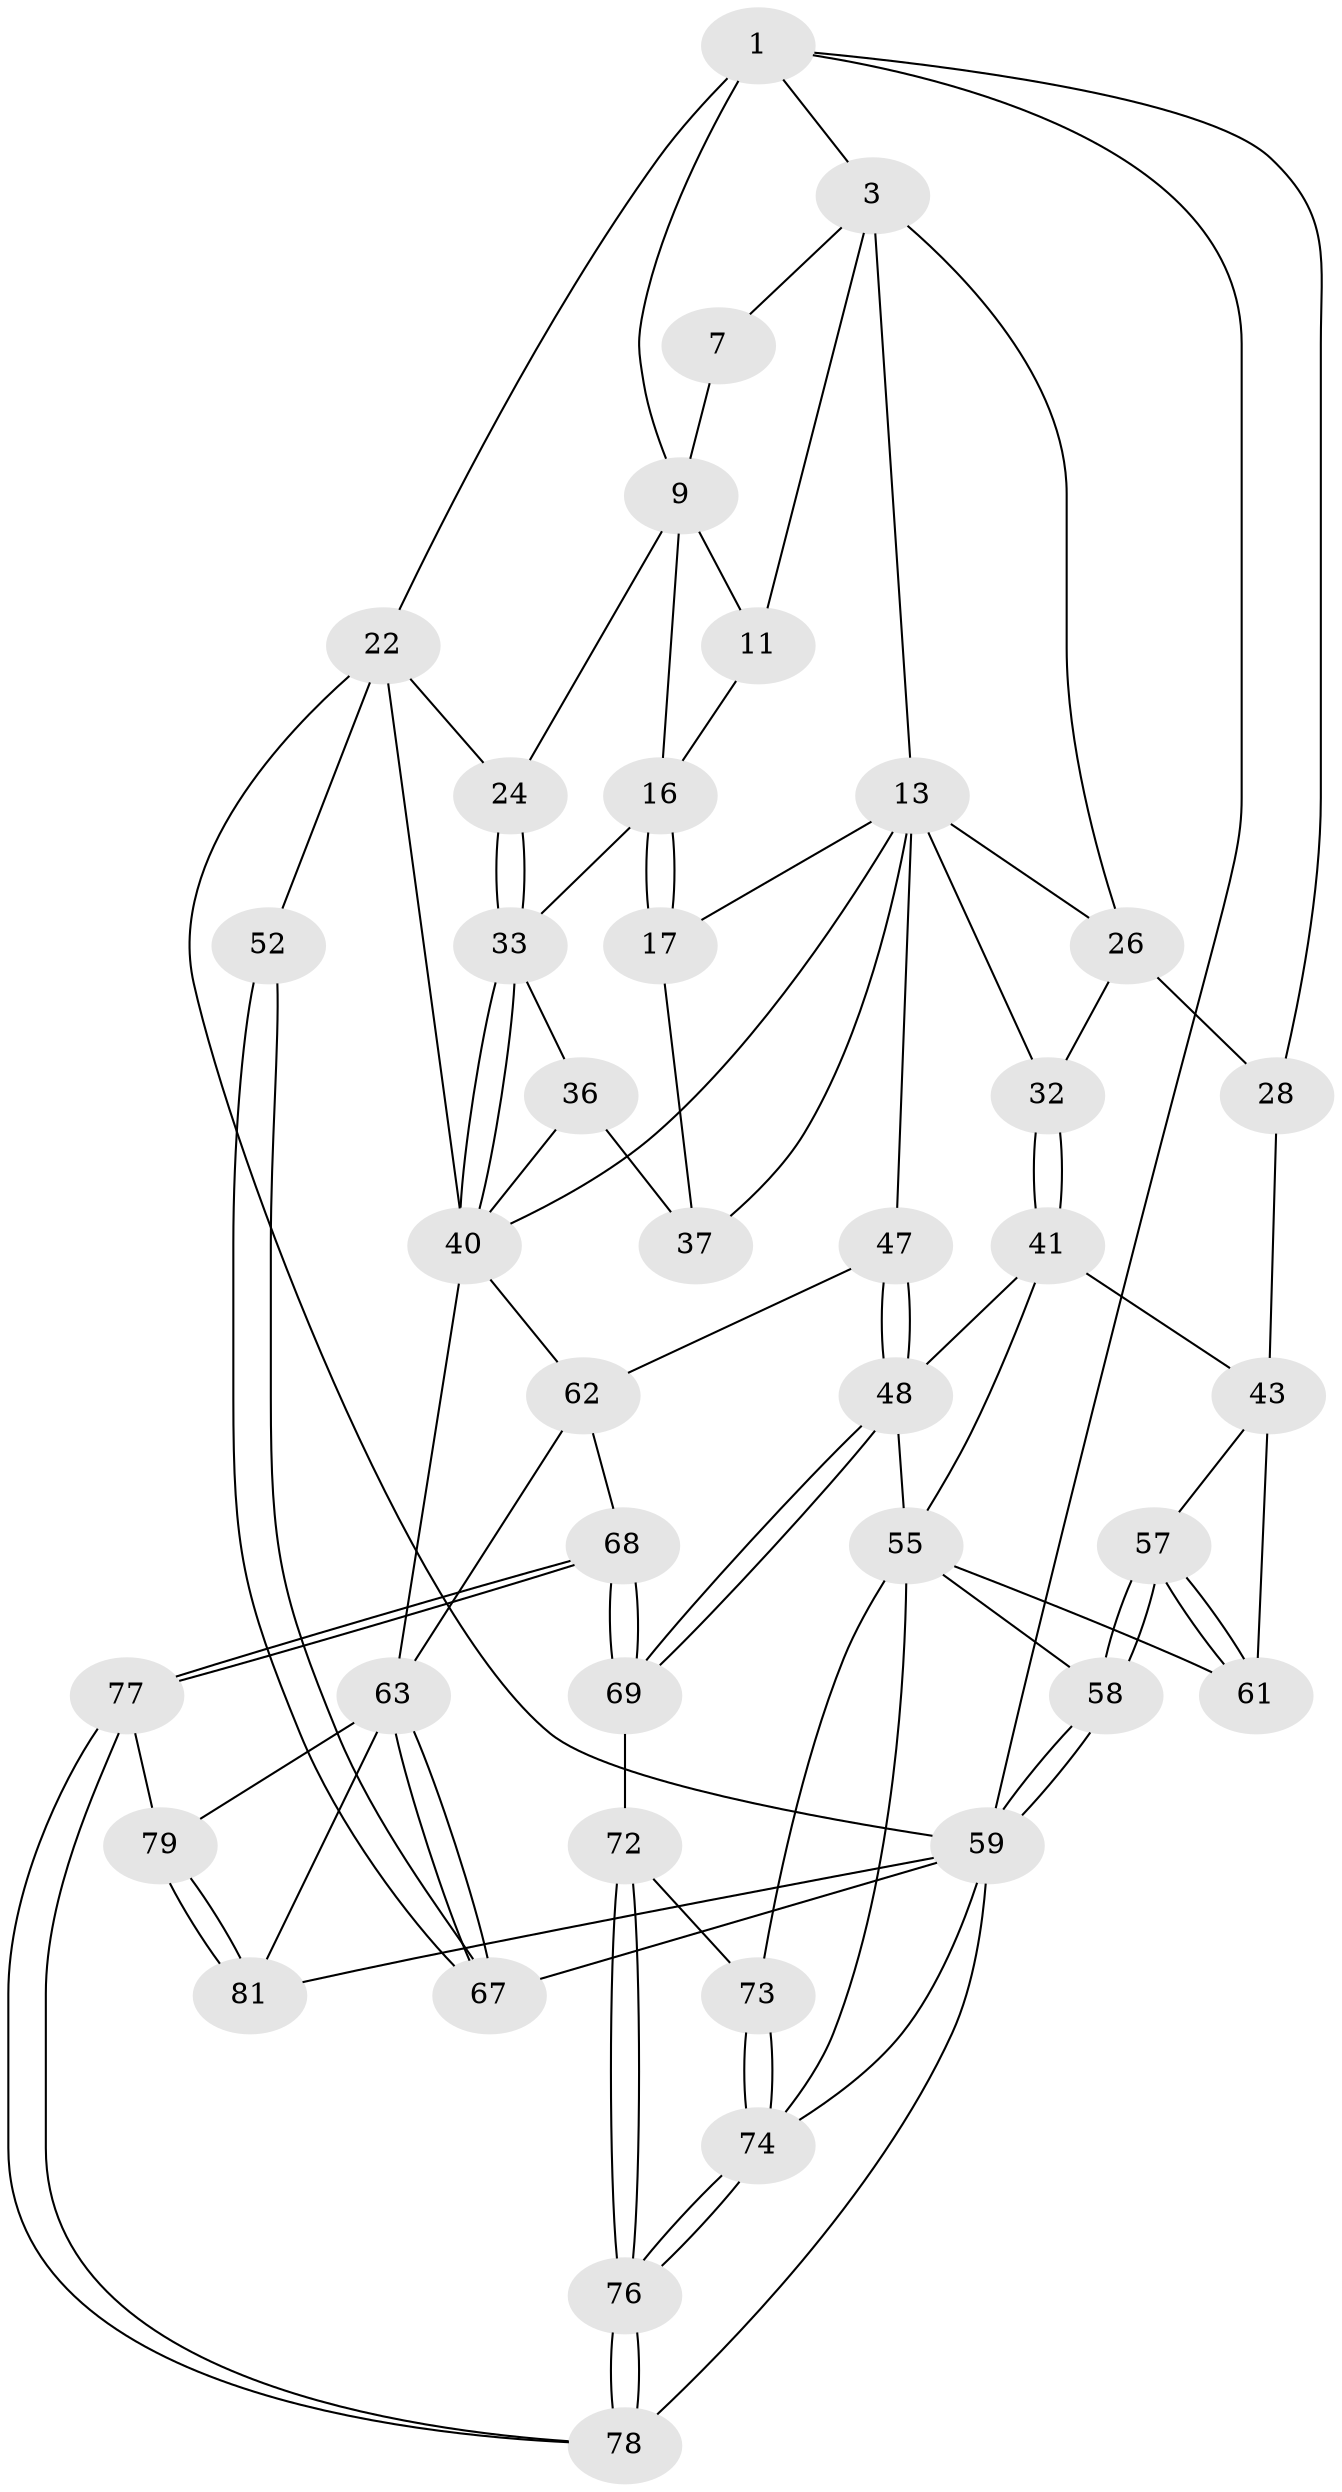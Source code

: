 // original degree distribution, {3: 0.024691358024691357, 5: 0.5185185185185185, 4: 0.24691358024691357, 6: 0.20987654320987653}
// Generated by graph-tools (version 1.1) at 2025/17/03/09/25 04:17:15]
// undirected, 40 vertices, 94 edges
graph export_dot {
graph [start="1"]
  node [color=gray90,style=filled];
  1 [pos="+0.7679904192202359+0",super="+2+8"];
  3 [pos="+0+0",super="+4"];
  7 [pos="+0.7418242910303205+0"];
  9 [pos="+0.8936219336170647+0.14068595625442076",super="+10+19"];
  11 [pos="+0.7255976941231331+0.1453539987820184",super="+12"];
  13 [pos="+0.34656933319241023+0.34582243088921516",super="+14+18"];
  16 [pos="+0.556117111712386+0.2566364299804022",super="+21"];
  17 [pos="+0.4999020946065344+0.3482753997969095"];
  22 [pos="+1+0.23111883441593922",super="+23+25"];
  24 [pos="+0.9070684307049846+0.340737564315636"];
  26 [pos="+0.1051342152112192+0.19526618559374853",super="+27+30"];
  28 [pos="+0.0522216074095817+0.23541455497728514",super="+31+29"];
  32 [pos="+0.10686797324051565+0.3736046552207536"];
  33 [pos="+0.8836480778854134+0.3622196838097235",super="+34"];
  36 [pos="+0.6448223899573815+0.41883396038799847",super="+38"];
  37 [pos="+0.5968320446038966+0.4123107987465144"];
  40 [pos="+0.8398214195582221+0.5675396659401462",super="+50"];
  41 [pos="+0.1271224510650368+0.43245385886687476",super="+42"];
  43 [pos="+0.07592252989967949+0.4952863345099504",super="+44"];
  47 [pos="+0.3349581036967886+0.5556746113660808"];
  48 [pos="+0.3152329116849544+0.5738998192222086",super="+49"];
  52 [pos="+1+0.6477989650803937"];
  55 [pos="+0.16689596305686852+0.6419650326780719",super="+56+70"];
  57 [pos="+0+0.6764273008334188"];
  58 [pos="+0+0.7998290558983003"];
  59 [pos="+0+0.9165699758011411",super="+60"];
  61 [pos="+0.13169808032844765+0.6366244056314334"];
  62 [pos="+0.5638141388297513+0.6530476640082835",super="+66"];
  63 [pos="+0.7547510028991004+0.7528276376935555",super="+64"];
  67 [pos="+1+1"];
  68 [pos="+0.4011497968547383+0.8147248614243098"];
  69 [pos="+0.37255515940011336+0.7933508967228239"];
  72 [pos="+0.28628722799218637+0.8299068743151954"];
  73 [pos="+0.18830195224157578+0.8214132142916771"];
  74 [pos="+0.18947411790715832+1",super="+75"];
  76 [pos="+0.23251880344096756+1"];
  77 [pos="+0.43677585610663466+1"];
  78 [pos="+0.2461109841810849+1"];
  79 [pos="+0.44311645061304816+1"];
  81 [pos="+0.7456128822910999+1"];
  1 -- 3;
  1 -- 9;
  1 -- 22 [weight=2];
  1 -- 59;
  1 -- 28;
  3 -- 26;
  3 -- 11;
  3 -- 13 [weight=2];
  3 -- 7;
  7 -- 9;
  9 -- 11 [weight=2];
  9 -- 24;
  9 -- 16;
  11 -- 16;
  13 -- 32;
  13 -- 26;
  13 -- 17;
  13 -- 37;
  13 -- 47;
  13 -- 40;
  16 -- 17;
  16 -- 17;
  16 -- 33;
  17 -- 37;
  22 -- 24;
  22 -- 40;
  22 -- 52 [weight=2];
  22 -- 59;
  24 -- 33;
  24 -- 33;
  26 -- 28 [weight=2];
  26 -- 32;
  28 -- 43 [weight=2];
  32 -- 41;
  32 -- 41;
  33 -- 40;
  33 -- 40;
  33 -- 36 [weight=2];
  36 -- 37;
  36 -- 40;
  40 -- 62;
  40 -- 63;
  41 -- 43;
  41 -- 48;
  41 -- 55;
  43 -- 61;
  43 -- 57;
  47 -- 48;
  47 -- 48;
  47 -- 62;
  48 -- 69;
  48 -- 69;
  48 -- 55;
  52 -- 67;
  52 -- 67;
  55 -- 61;
  55 -- 73;
  55 -- 58;
  55 -- 74;
  57 -- 58;
  57 -- 58;
  57 -- 61;
  57 -- 61;
  58 -- 59;
  58 -- 59;
  59 -- 74;
  59 -- 81;
  59 -- 67;
  59 -- 78;
  62 -- 68;
  62 -- 63;
  63 -- 67;
  63 -- 67;
  63 -- 81;
  63 -- 79;
  68 -- 69;
  68 -- 69;
  68 -- 77;
  68 -- 77;
  69 -- 72;
  72 -- 73;
  72 -- 76;
  72 -- 76;
  73 -- 74;
  73 -- 74;
  74 -- 76;
  74 -- 76;
  76 -- 78;
  76 -- 78;
  77 -- 78;
  77 -- 78;
  77 -- 79;
  79 -- 81;
  79 -- 81;
}

